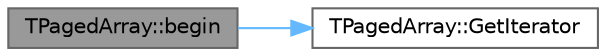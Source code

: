 digraph "TPagedArray::begin"
{
 // INTERACTIVE_SVG=YES
 // LATEX_PDF_SIZE
  bgcolor="transparent";
  edge [fontname=Helvetica,fontsize=10,labelfontname=Helvetica,labelfontsize=10];
  node [fontname=Helvetica,fontsize=10,shape=box,height=0.2,width=0.4];
  rankdir="LR";
  Node1 [id="Node000001",label="TPagedArray::begin",height=0.2,width=0.4,color="gray40", fillcolor="grey60", style="filled", fontcolor="black",tooltip="STL IteratorType model compliance methods."];
  Node1 -> Node2 [id="edge1_Node000001_Node000002",color="steelblue1",style="solid",tooltip=" "];
  Node2 [id="Node000002",label="TPagedArray::GetIterator",height=0.2,width=0.4,color="grey40", fillcolor="white", style="filled",URL="$d7/d79/classTPagedArray.html#aad5cbb19e948e2966619da9d876c76eb",tooltip=" "];
}

